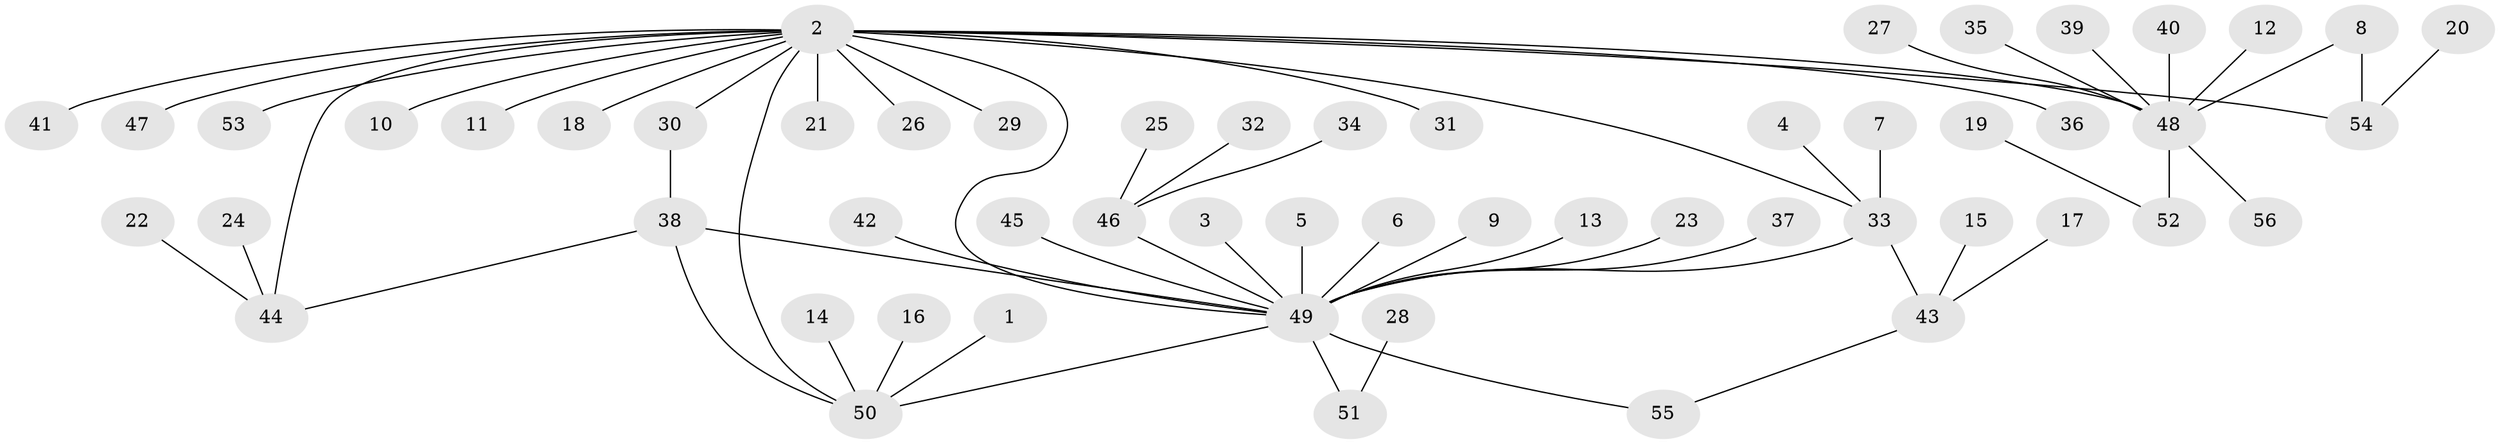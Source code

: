 // original degree distribution, {6: 0.036036036036036036, 16: 0.009009009009009009, 20: 0.009009009009009009, 12: 0.009009009009009009, 2: 0.2072072072072072, 7: 0.018018018018018018, 3: 0.04504504504504504, 4: 0.02702702702702703, 1: 0.6216216216216216, 5: 0.018018018018018018}
// Generated by graph-tools (version 1.1) at 2025/26/03/09/25 03:26:03]
// undirected, 56 vertices, 62 edges
graph export_dot {
graph [start="1"]
  node [color=gray90,style=filled];
  1;
  2;
  3;
  4;
  5;
  6;
  7;
  8;
  9;
  10;
  11;
  12;
  13;
  14;
  15;
  16;
  17;
  18;
  19;
  20;
  21;
  22;
  23;
  24;
  25;
  26;
  27;
  28;
  29;
  30;
  31;
  32;
  33;
  34;
  35;
  36;
  37;
  38;
  39;
  40;
  41;
  42;
  43;
  44;
  45;
  46;
  47;
  48;
  49;
  50;
  51;
  52;
  53;
  54;
  55;
  56;
  1 -- 50 [weight=1.0];
  2 -- 10 [weight=1.0];
  2 -- 11 [weight=1.0];
  2 -- 18 [weight=1.0];
  2 -- 21 [weight=1.0];
  2 -- 26 [weight=1.0];
  2 -- 29 [weight=1.0];
  2 -- 30 [weight=1.0];
  2 -- 31 [weight=1.0];
  2 -- 33 [weight=1.0];
  2 -- 36 [weight=1.0];
  2 -- 41 [weight=1.0];
  2 -- 44 [weight=1.0];
  2 -- 47 [weight=1.0];
  2 -- 48 [weight=2.0];
  2 -- 49 [weight=1.0];
  2 -- 50 [weight=1.0];
  2 -- 53 [weight=1.0];
  2 -- 54 [weight=1.0];
  3 -- 49 [weight=1.0];
  4 -- 33 [weight=1.0];
  5 -- 49 [weight=1.0];
  6 -- 49 [weight=1.0];
  7 -- 33 [weight=1.0];
  8 -- 48 [weight=1.0];
  8 -- 54 [weight=1.0];
  9 -- 49 [weight=1.0];
  12 -- 48 [weight=1.0];
  13 -- 49 [weight=1.0];
  14 -- 50 [weight=1.0];
  15 -- 43 [weight=1.0];
  16 -- 50 [weight=1.0];
  17 -- 43 [weight=1.0];
  19 -- 52 [weight=1.0];
  20 -- 54 [weight=1.0];
  22 -- 44 [weight=1.0];
  23 -- 49 [weight=1.0];
  24 -- 44 [weight=1.0];
  25 -- 46 [weight=1.0];
  27 -- 48 [weight=1.0];
  28 -- 51 [weight=1.0];
  30 -- 38 [weight=1.0];
  32 -- 46 [weight=1.0];
  33 -- 43 [weight=1.0];
  33 -- 49 [weight=1.0];
  34 -- 46 [weight=1.0];
  35 -- 48 [weight=1.0];
  37 -- 49 [weight=1.0];
  38 -- 44 [weight=1.0];
  38 -- 49 [weight=1.0];
  38 -- 50 [weight=1.0];
  39 -- 48 [weight=1.0];
  40 -- 48 [weight=1.0];
  42 -- 49 [weight=1.0];
  43 -- 55 [weight=1.0];
  45 -- 49 [weight=1.0];
  46 -- 49 [weight=1.0];
  48 -- 52 [weight=1.0];
  48 -- 56 [weight=1.0];
  49 -- 50 [weight=1.0];
  49 -- 51 [weight=1.0];
  49 -- 55 [weight=1.0];
}
